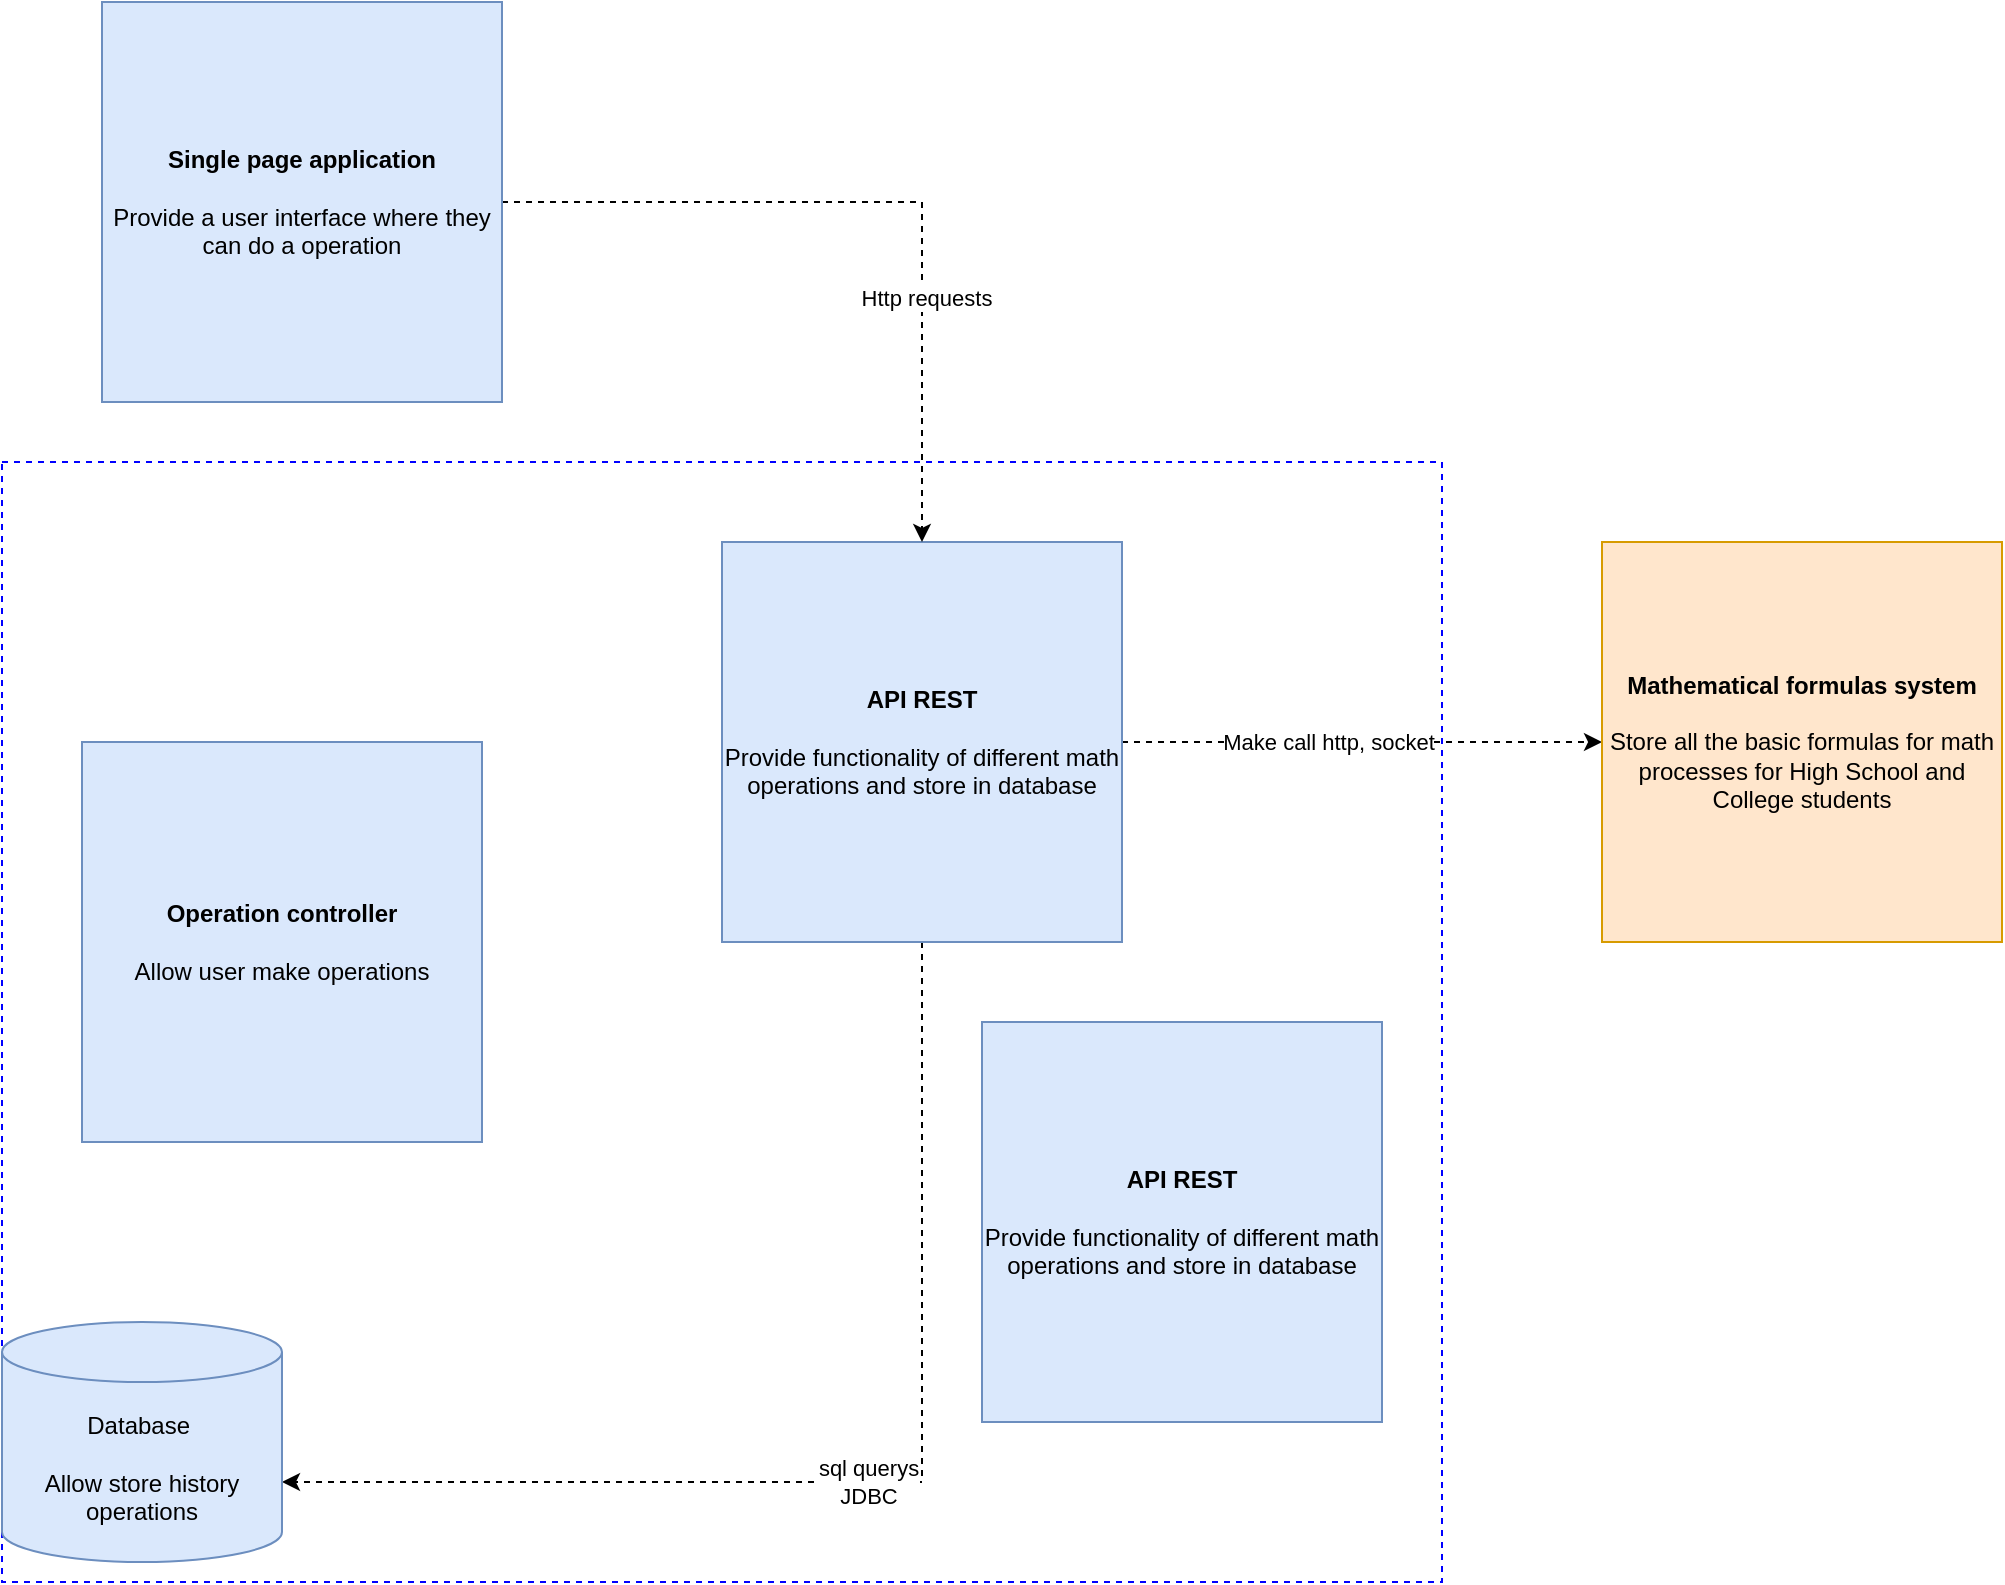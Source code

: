<mxfile version="21.0.6" type="device"><diagram name="Page-1" id="rY74HOUEHb9faij9Mn4G"><mxGraphModel dx="1687" dy="891" grid="1" gridSize="10" guides="1" tooltips="1" connect="1" arrows="1" fold="1" page="1" pageScale="1" pageWidth="850" pageHeight="1100" math="0" shadow="0"><root><mxCell id="0"/><mxCell id="1" parent="0"/><mxCell id="Y96NqGO1e94RogrCv-Ui-1" value="" style="rounded=0;whiteSpace=wrap;html=1;dashed=1;strokeColor=#0000FF;" vertex="1" parent="1"><mxGeometry x="100" y="600" width="720" height="560" as="geometry"/></mxCell><mxCell id="Y96NqGO1e94RogrCv-Ui-5" value="sql querys&lt;br&gt;JDBC" style="edgeStyle=orthogonalEdgeStyle;rounded=0;orthogonalLoop=1;jettySize=auto;html=1;dashed=1;" edge="1" parent="1" source="Y96NqGO1e94RogrCv-Ui-8" target="Y96NqGO1e94RogrCv-Ui-9"><mxGeometry x="0.009" relative="1" as="geometry"><mxPoint as="offset"/><Array as="points"><mxPoint x="560" y="1110"/></Array></mxGeometry></mxCell><mxCell id="Y96NqGO1e94RogrCv-Ui-6" style="edgeStyle=orthogonalEdgeStyle;rounded=0;orthogonalLoop=1;jettySize=auto;html=1;dashed=1;" edge="1" parent="1" source="Y96NqGO1e94RogrCv-Ui-8" target="Y96NqGO1e94RogrCv-Ui-13"><mxGeometry relative="1" as="geometry"/></mxCell><mxCell id="Y96NqGO1e94RogrCv-Ui-7" value="Make call http, socket" style="edgeLabel;html=1;align=center;verticalAlign=middle;resizable=0;points=[];" vertex="1" connectable="0" parent="Y96NqGO1e94RogrCv-Ui-6"><mxGeometry x="-0.146" relative="1" as="geometry"><mxPoint as="offset"/></mxGeometry></mxCell><mxCell id="Y96NqGO1e94RogrCv-Ui-8" value="&lt;b&gt;API REST&lt;/b&gt;&lt;br&gt;&lt;br&gt;Provide functionality of different math operations and store in database" style="whiteSpace=wrap;html=1;aspect=fixed;fillColor=#dae8fc;strokeColor=#6c8ebf;" vertex="1" parent="1"><mxGeometry x="460" y="640" width="200" height="200" as="geometry"/></mxCell><mxCell id="Y96NqGO1e94RogrCv-Ui-9" value="Database&amp;nbsp;&lt;br&gt;&lt;br&gt;Allow store history operations" style="shape=cylinder3;whiteSpace=wrap;html=1;boundedLbl=1;backgroundOutline=1;size=15;fillColor=#dae8fc;strokeColor=#6c8ebf;" vertex="1" parent="1"><mxGeometry x="100" y="1030" width="140" height="120" as="geometry"/></mxCell><mxCell id="Y96NqGO1e94RogrCv-Ui-10" style="edgeStyle=orthogonalEdgeStyle;rounded=0;orthogonalLoop=1;jettySize=auto;html=1;entryX=0.5;entryY=0;entryDx=0;entryDy=0;dashed=1;" edge="1" parent="1" source="Y96NqGO1e94RogrCv-Ui-12" target="Y96NqGO1e94RogrCv-Ui-8"><mxGeometry relative="1" as="geometry"/></mxCell><mxCell id="Y96NqGO1e94RogrCv-Ui-11" value="Http requests" style="edgeLabel;html=1;align=center;verticalAlign=middle;resizable=0;points=[];" vertex="1" connectable="0" parent="Y96NqGO1e94RogrCv-Ui-10"><mxGeometry x="0.358" y="2" relative="1" as="geometry"><mxPoint as="offset"/></mxGeometry></mxCell><mxCell id="Y96NqGO1e94RogrCv-Ui-12" value="&lt;b&gt;Single page application&lt;/b&gt;&lt;br&gt;&lt;br&gt;Provide a user interface where they can do a operation" style="whiteSpace=wrap;html=1;aspect=fixed;fillColor=#dae8fc;strokeColor=#6c8ebf;" vertex="1" parent="1"><mxGeometry x="150" y="370" width="200" height="200" as="geometry"/></mxCell><mxCell id="Y96NqGO1e94RogrCv-Ui-13" value="&lt;b&gt;Mathematical formulas system&lt;/b&gt;&lt;br&gt;&lt;br&gt;Store all the basic formulas for math processes for High School and College students" style="whiteSpace=wrap;html=1;aspect=fixed;fillColor=#ffe6cc;strokeColor=#d79b00;" vertex="1" parent="1"><mxGeometry x="900" y="640" width="200" height="200" as="geometry"/></mxCell><mxCell id="Y96NqGO1e94RogrCv-Ui-14" value="&lt;b&gt;Operation controller&lt;/b&gt;&lt;br&gt;&lt;br&gt;Allow user make operations" style="whiteSpace=wrap;html=1;aspect=fixed;fillColor=#dae8fc;strokeColor=#6c8ebf;" vertex="1" parent="1"><mxGeometry x="140" y="740" width="200" height="200" as="geometry"/></mxCell><mxCell id="Y96NqGO1e94RogrCv-Ui-15" value="&lt;b&gt;API REST&lt;/b&gt;&lt;br&gt;&lt;br&gt;Provide functionality of different math operations and store in database" style="whiteSpace=wrap;html=1;aspect=fixed;fillColor=#dae8fc;strokeColor=#6c8ebf;" vertex="1" parent="1"><mxGeometry x="590" y="880" width="200" height="200" as="geometry"/></mxCell></root></mxGraphModel></diagram></mxfile>